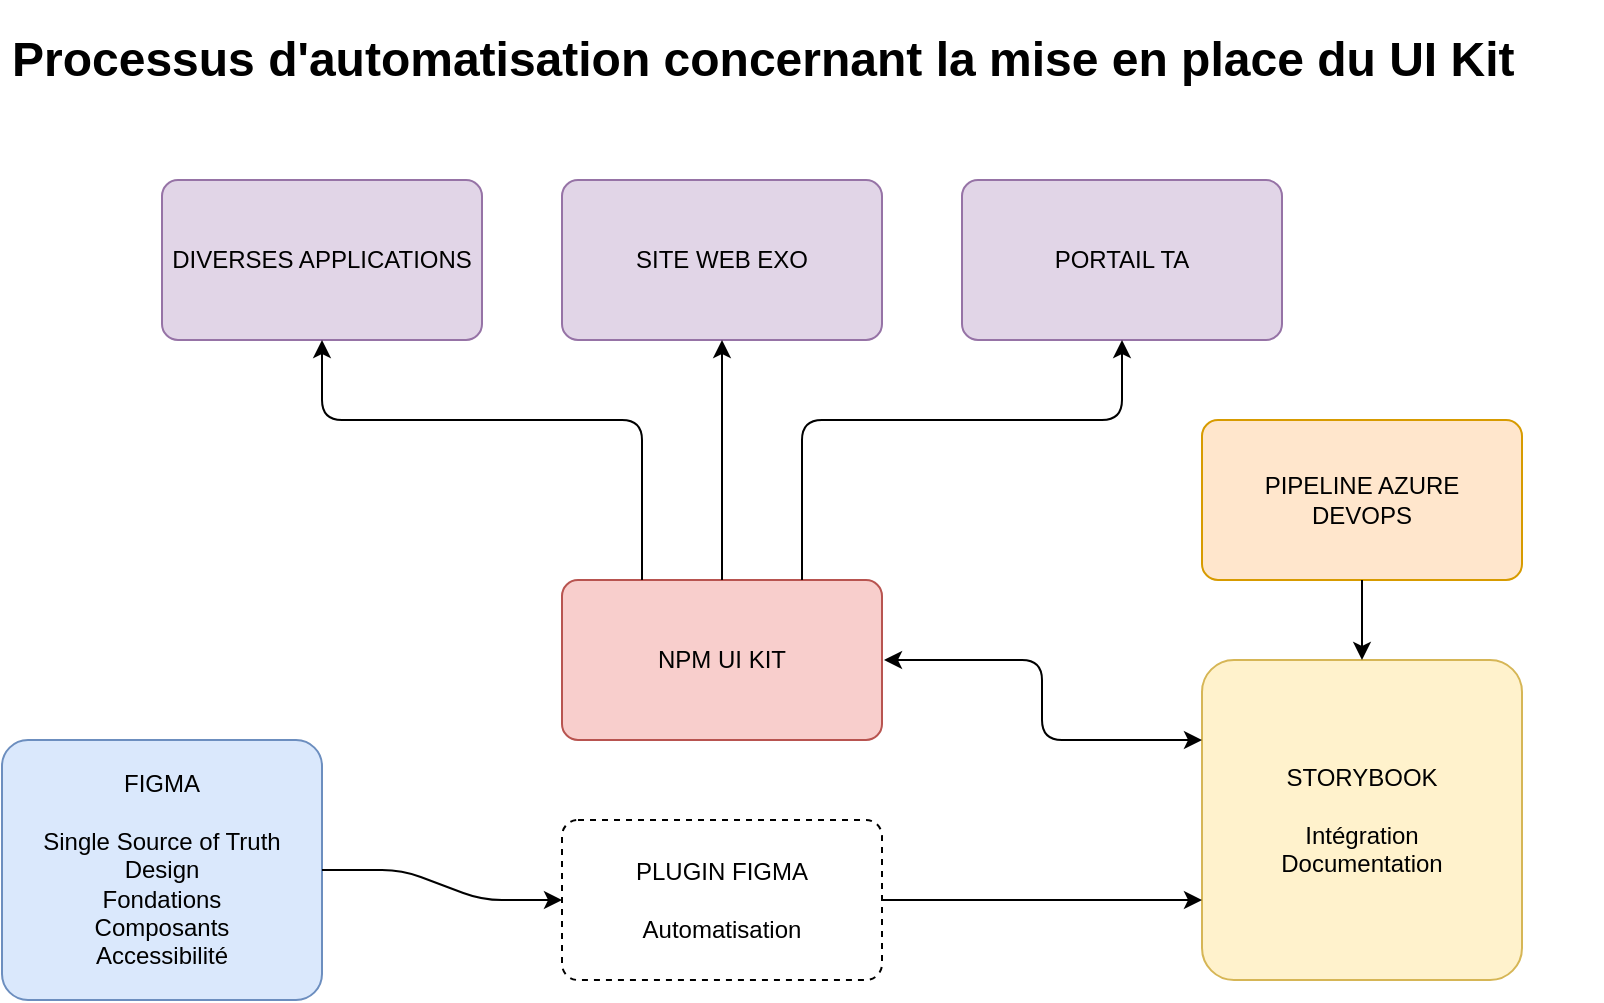 <mxfile version="15.0.4" type="github">
  <diagram name="Page-1" id="c7488fd3-1785-93aa-aadb-54a6760d102a">
    <mxGraphModel dx="1422" dy="772" grid="1" gridSize="10" guides="1" tooltips="1" connect="1" arrows="1" fold="1" page="1" pageScale="1" pageWidth="1100" pageHeight="850" background="none" math="0" shadow="0">
      <root>
        <mxCell id="0" />
        <mxCell id="1" parent="0" />
        <mxCell id="Tccu-ew2ln0pexr-4rRw-2" value="FIGMA&lt;br&gt;&lt;br&gt;Single Source of Truth&lt;br&gt;Design&lt;br&gt;Fondations&lt;br&gt;Composants&lt;br&gt;Accessibilité" style="rounded=1;whiteSpace=wrap;html=1;arcSize=10;fillColor=#dae8fc;strokeColor=#6c8ebf;" parent="1" vertex="1">
          <mxGeometry x="40" y="400" width="160" height="130" as="geometry" />
        </mxCell>
        <mxCell id="Tccu-ew2ln0pexr-4rRw-3" value="STORYBOOK&lt;br&gt;&lt;br&gt;Intégration&lt;br&gt;Documentation" style="rounded=1;whiteSpace=wrap;html=1;arcSize=10;fillColor=#fff2cc;strokeColor=#d6b656;" parent="1" vertex="1">
          <mxGeometry x="640" y="360" width="160" height="160" as="geometry" />
        </mxCell>
        <mxCell id="Tccu-ew2ln0pexr-4rRw-5" value="PIPELINE AZURE&lt;br&gt;DEVOPS" style="rounded=1;whiteSpace=wrap;html=1;arcSize=10;fillColor=#ffe6cc;strokeColor=#d79b00;" parent="1" vertex="1">
          <mxGeometry x="640" y="240" width="160" height="80" as="geometry" />
        </mxCell>
        <mxCell id="Tccu-ew2ln0pexr-4rRw-8" value="" style="endArrow=classic;html=1;jumpStyle=line;shadow=0;rounded=1;jumpSize=6;endSize=6;fixDash=1;ignoreEdge=0;orthogonalLoop=0;orthogonal=0;comic=0;backgroundOutline=0;entryX=0;entryY=0.5;entryDx=0;entryDy=0;exitX=1;exitY=0.5;exitDx=0;exitDy=0;" parent="1" source="Tccu-ew2ln0pexr-4rRw-2" target="Tccu-ew2ln0pexr-4rRw-48" edge="1">
          <mxGeometry width="50" height="50" relative="1" as="geometry">
            <mxPoint x="250" y="470" as="sourcePoint" />
            <mxPoint x="290" y="370" as="targetPoint" />
            <Array as="points">
              <mxPoint x="240" y="465" />
              <mxPoint x="280" y="480" />
            </Array>
          </mxGeometry>
        </mxCell>
        <mxCell id="Tccu-ew2ln0pexr-4rRw-11" value="" style="endArrow=classic;html=1;entryX=0.5;entryY=0;entryDx=0;entryDy=0;exitX=0.5;exitY=1;exitDx=0;exitDy=0;" parent="1" source="Tccu-ew2ln0pexr-4rRw-5" target="Tccu-ew2ln0pexr-4rRw-3" edge="1">
          <mxGeometry width="50" height="50" relative="1" as="geometry">
            <mxPoint x="600" y="510" as="sourcePoint" />
            <mxPoint x="650" y="460" as="targetPoint" />
          </mxGeometry>
        </mxCell>
        <mxCell id="Tccu-ew2ln0pexr-4rRw-13" value="PORTAIL TA" style="rounded=1;whiteSpace=wrap;html=1;arcSize=10;fillColor=#e1d5e7;strokeColor=#9673a6;" parent="1" vertex="1">
          <mxGeometry x="520" y="120" width="160" height="80" as="geometry" />
        </mxCell>
        <mxCell id="Tccu-ew2ln0pexr-4rRw-14" value="SITE WEB EXO" style="rounded=1;whiteSpace=wrap;html=1;arcSize=10;fillColor=#e1d5e7;strokeColor=#9673a6;" parent="1" vertex="1">
          <mxGeometry x="320" y="120" width="160" height="80" as="geometry" />
        </mxCell>
        <mxCell id="Tccu-ew2ln0pexr-4rRw-18" value="NPM UI KIT" style="rounded=1;whiteSpace=wrap;html=1;arcSize=10;fillColor=#f8cecc;strokeColor=#b85450;" parent="1" vertex="1">
          <mxGeometry x="320" y="320" width="160" height="80" as="geometry" />
        </mxCell>
        <mxCell id="Tccu-ew2ln0pexr-4rRw-31" value="&lt;h1&gt;Processus d&#39;automatisation concernant la mise en place du UI Kit&lt;/h1&gt;" style="text;html=1;strokeColor=none;fillColor=none;spacing=5;spacingTop=-20;whiteSpace=wrap;overflow=hidden;rounded=0;" parent="1" vertex="1">
          <mxGeometry x="40" y="40" width="800" height="40" as="geometry" />
        </mxCell>
        <mxCell id="Tccu-ew2ln0pexr-4rRw-48" value="PLUGIN FIGMA&lt;br&gt;&lt;br&gt;Automatisation" style="rounded=1;whiteSpace=wrap;html=1;arcSize=10;dashed=1;" parent="1" vertex="1">
          <mxGeometry x="320" y="440" width="160" height="80" as="geometry" />
        </mxCell>
        <mxCell id="Tccu-ew2ln0pexr-4rRw-49" value="" style="endArrow=classic;html=1;shadow=0;endSize=6;strokeColor=#000000;entryX=0;entryY=0.75;entryDx=0;entryDy=0;exitX=1;exitY=0.5;exitDx=0;exitDy=0;" parent="1" source="Tccu-ew2ln0pexr-4rRw-48" target="Tccu-ew2ln0pexr-4rRw-3" edge="1">
          <mxGeometry width="50" height="50" relative="1" as="geometry">
            <mxPoint x="490" y="495" as="sourcePoint" />
            <mxPoint x="540" y="445" as="targetPoint" />
          </mxGeometry>
        </mxCell>
        <mxCell id="Tccu-ew2ln0pexr-4rRw-52" value="" style="endArrow=classic;html=1;shadow=0;endSize=6;strokeColor=#000000;entryX=0.5;entryY=1;entryDx=0;entryDy=0;exitX=0.5;exitY=0;exitDx=0;exitDy=0;" parent="1" source="Tccu-ew2ln0pexr-4rRw-18" target="Tccu-ew2ln0pexr-4rRw-14" edge="1">
          <mxGeometry width="50" height="50" relative="1" as="geometry">
            <mxPoint x="540" y="220" as="sourcePoint" />
            <mxPoint x="590" y="170" as="targetPoint" />
            <Array as="points" />
          </mxGeometry>
        </mxCell>
        <mxCell id="Tccu-ew2ln0pexr-4rRw-53" value="" style="endArrow=classic;html=1;shadow=0;endSize=6;strokeColor=#000000;entryX=0.5;entryY=1;entryDx=0;entryDy=0;exitX=0.75;exitY=0;exitDx=0;exitDy=0;" parent="1" source="Tccu-ew2ln0pexr-4rRw-18" target="Tccu-ew2ln0pexr-4rRw-13" edge="1">
          <mxGeometry width="50" height="50" relative="1" as="geometry">
            <mxPoint x="270" y="250" as="sourcePoint" />
            <mxPoint x="150" y="160" as="targetPoint" />
            <Array as="points">
              <mxPoint x="440" y="240" />
              <mxPoint x="600" y="240" />
            </Array>
          </mxGeometry>
        </mxCell>
        <mxCell id="Tccu-ew2ln0pexr-4rRw-55" value="" style="endArrow=classic;startArrow=classic;html=1;shadow=0;endSize=6;strokeColor=#000000;entryX=0;entryY=0.25;entryDx=0;entryDy=0;" parent="1" target="Tccu-ew2ln0pexr-4rRw-3" edge="1">
          <mxGeometry width="50" height="50" relative="1" as="geometry">
            <mxPoint x="481" y="360" as="sourcePoint" />
            <mxPoint x="590" y="250" as="targetPoint" />
            <Array as="points">
              <mxPoint x="560" y="360" />
              <mxPoint x="560" y="400" />
            </Array>
          </mxGeometry>
        </mxCell>
        <mxCell id="1OAiGLmBZDSz70NlBGUf-1" value="DIVERSES APPLICATIONS" style="rounded=1;whiteSpace=wrap;html=1;arcSize=10;fillColor=#e1d5e7;strokeColor=#9673a6;" parent="1" vertex="1">
          <mxGeometry x="120" y="120" width="160" height="80" as="geometry" />
        </mxCell>
        <mxCell id="1OAiGLmBZDSz70NlBGUf-2" value="" style="endArrow=classic;html=1;entryX=0.5;entryY=1;entryDx=0;entryDy=0;exitX=0.25;exitY=0;exitDx=0;exitDy=0;" parent="1" source="Tccu-ew2ln0pexr-4rRw-18" target="1OAiGLmBZDSz70NlBGUf-1" edge="1">
          <mxGeometry width="50" height="50" relative="1" as="geometry">
            <mxPoint x="200" y="240" as="sourcePoint" />
            <mxPoint x="530" y="290" as="targetPoint" />
            <Array as="points">
              <mxPoint x="360" y="240" />
              <mxPoint x="200" y="240" />
            </Array>
          </mxGeometry>
        </mxCell>
      </root>
    </mxGraphModel>
  </diagram>
</mxfile>
